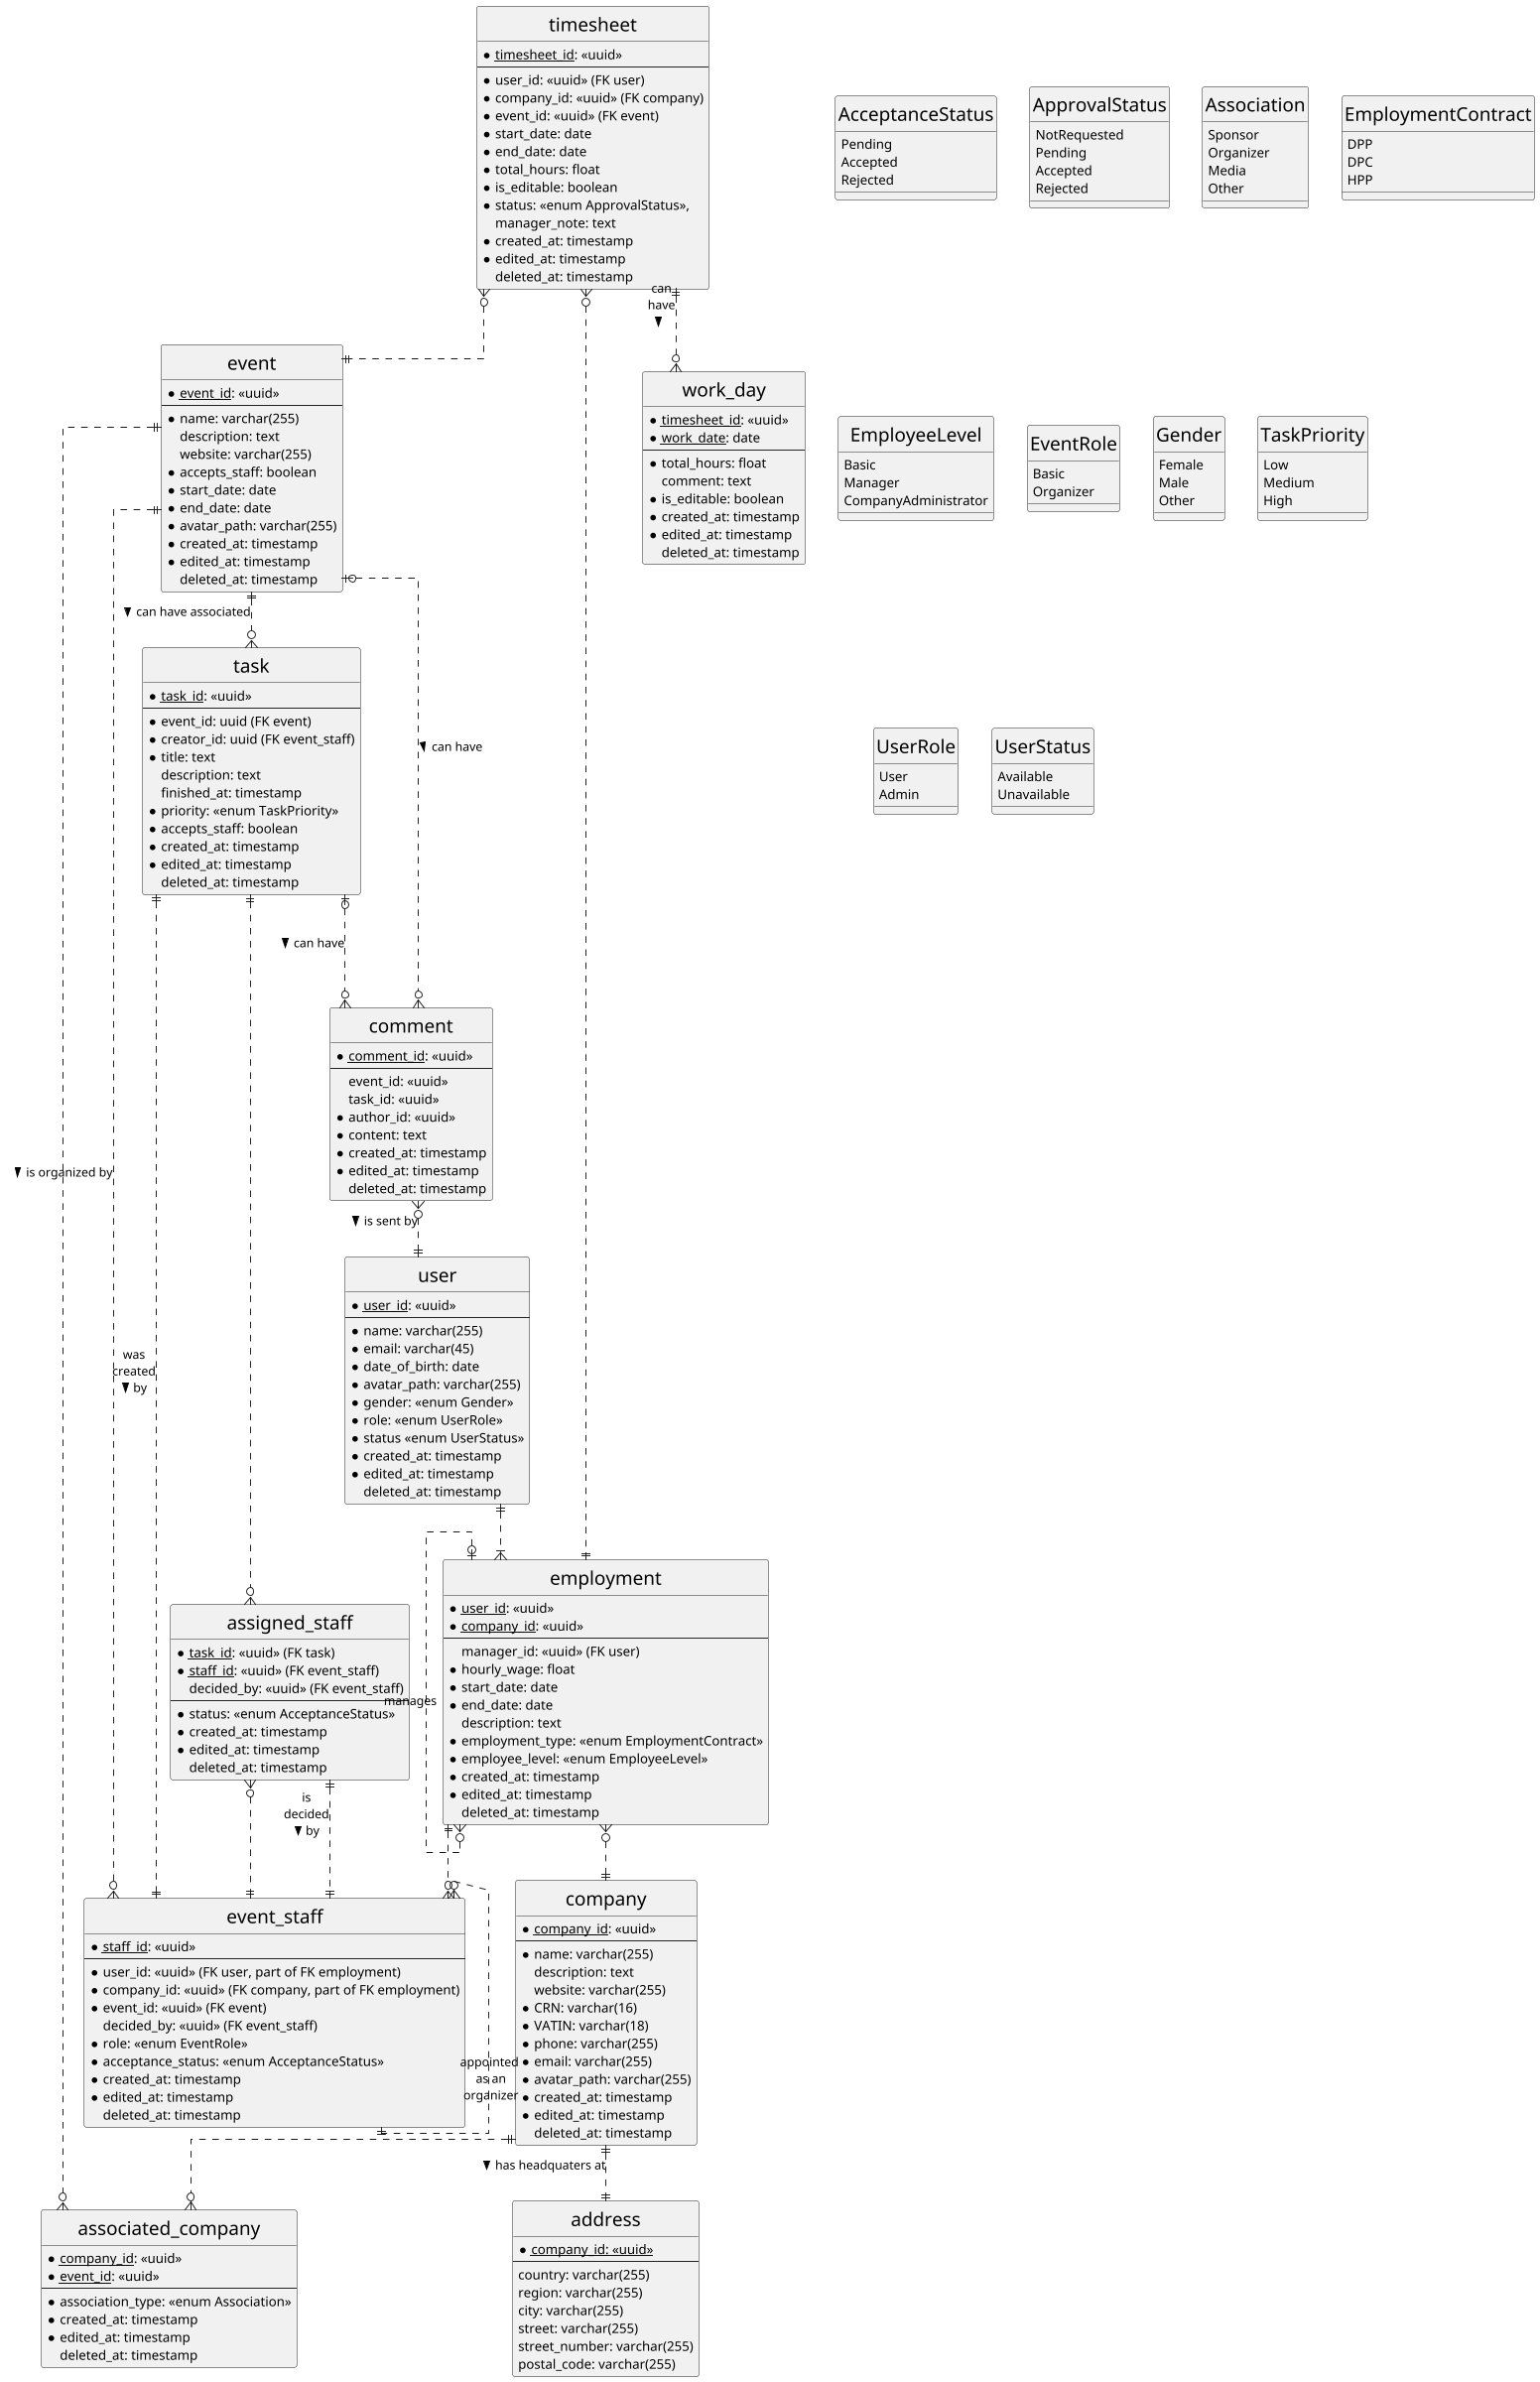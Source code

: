@startuml erd
skinparam Linetype ortho
skinparam classFontSize 20
scale 2400 * 2400
hide circle

/'
  Denotes the status of an employee\'s request to work on an event.
'/
enum AcceptanceStatus {
    Pending
    Accepted
    Rejected
}

enum ApprovalStatus {
    /'
      A temporary state which preceeds a `Pending` state.

      Suggests an employee currently modifies its workdays
      and does not want to get his/her timesheet verified yet.
    '/
    NotRequested
    Pending
    Accepted
    Rejected
}

/'
  Denotes the type of association that a company has with an event.
'/
enum Association {
    Sponsor
    Organizer
    Media
    Other
}

/'
  Denotes the type of employment an employee may have with a company.
'/
enum EmploymentContract {
    DPP
    DPC
    HPP
}

/'
  Denotes whether the employee has managerial responsibilities / privileges
  within a company, or not. The Upper Manager role represents the overall
  responsible person (people) that take care of the company in the system.
'/
enum EmployeeLevel {
    Basic
    Manager
    CompanyAdministrator
}

/'
  Denotes whether the employee has additional (organizer) privileges
  within a given event.
'/
enum EventRole {
    Basic
    Organizer
}

/'
  Denotes a gender types that user is allowed to choose from.
'/
enum Gender {
    Female
    Male
    Other
}

/'
  Denotes the priority of a task assigned to event staff.
'/
enum TaskPriority {
    Low
    Medium
    High
}

/'
  Denotes the privileges of a user in terms of interactions with the system
  as a whole.
'/
enum UserRole {
    User
    Admin
}

/'
  Denotes the availability of a user in terms of employment
  and task opportunities.
'/
enum UserStatus {
    Available
    Unavailable
}

entity user {
    *<u>user_id</u>: <<uuid>>
    ---
    ' Full name. They will log in using their email.
    *name: varchar(255)
    *email: varchar(45)
    *date_of_birth: date
    *avatar_path: varchar(255)
    *gender: <<enum Gender>>
    *role: <<enum UserRole>>
    *status <<enum UserStatus>>
    *created_at: timestamp
    *edited_at: timestamp
    deleted_at: timestamp
}

entity timesheet {
    *<u>timesheet_id</u>: <<uuid>>
    ---
    *user_id: <<uuid>> (FK user)
    *company_id: <<uuid>> (FK company)
    *event_id: <<uuid>> (FK event)
    *start_date: date
    *end_date: date
    *total_hours: float
    *is_editable: boolean
    *status: <<enum ApprovalStatus>>,
    ' allows managers to leave notes in case of errors.
    manager_note: text
    *created_at: timestamp
    *edited_at: timestamp
    deleted_at: timestamp
}

entity work_day {
    *<u>timesheet_id</u>: <<uuid>>
    *<u>work_date</u>: date
    ---
    *total_hours: float
    comment: text
    *is_editable: boolean
    *created_at: timestamp
    *edited_at: timestamp
    deleted_at: timestamp
}

entity event {
    *<u>event_id</u>: <<uuid>>
    ---
    *name: varchar(255)
    description: text
    website: varchar(255)
    *accepts_staff: boolean
    *start_date: date
    *end_date: date
    *avatar_path: varchar(255)
    *created_at: timestamp
    *edited_at: timestamp
    deleted_at: timestamp
}

entity task {
    *<u>task_id</u>: <<uuid>>
    --
    *event_id: uuid (FK event)
    *creator_id: uuid (FK event_staff)
    *title: text
    description: text
    finished_at: timestamp
    *priority: <<enum TaskPriority>>
    *accepts_staff: boolean
    *created_at: timestamp
    *edited_at: timestamp
    deleted_at: timestamp
}

entity assigned_staff {
    *<u>task_id</u>: <<uuid>> (FK task)
    *<u>staff_id</u>: <<uuid>> (FK event_staff)
    decided_by: <<uuid>> (FK event_staff)
    ---
    *status: <<enum AcceptanceStatus>>
    *created_at: timestamp
    *edited_at: timestamp
    deleted_at: timestamp
}

together {
    entity company {
        *<u>company_id</u>: <<uuid>>
        ---
        *name: varchar(255)
        description: text
        website: varchar(255)
        /' A Company Registration Number.

        Note: Different European countries use different format, some just
                numbers, some letters as well, but they all fit into 16 characters.
        '/
        *CRN: varchar(16)
        /'
        A Value-Added Tax Identification Number.

        Note: China seems to have a longest format with 18 characters.
        '/
        *VATIN: varchar(18)
        *phone: varchar(255)
        *email: varchar(255)
        *avatar_path: varchar(255)
        *created_at: timestamp
        *edited_at: timestamp
        deleted_at: timestamp
    }

    /' 
        Normalization for compound type address.
        In case we want to expand some filtering.
        Also normalization.
    '/
    entity address {
        *<u>company_id<u>: <<uuid>>
        ---
        country: varchar(255)
        region: varchar(255)
        city: varchar(255)
        street: varchar(255)
        street_number: varchar(255)
        postal_code: varchar(255)
    }
}

entity associated_company {
    *<u>company_id</u>: <<uuid>>
    *<u>event_id</u>: <<uuid>>
    ---
    *association_type: <<enum Association>>
    *created_at: timestamp
    *edited_at: timestamp
    deleted_at: timestamp
}

entity employment {
    *<u>user_id</u>: <<uuid>>
    *<u>company_id</u>: <<uuid>>
    ---
    /' 
        manager_id and company_id give us the manager\'s employment record.
        manager_id is therefore the user ID of the manager.
    '/
    manager_id: <<uuid>> (FK user)
    *hourly_wage: float
    *start_date: date
    *end_date: date
    ' Allows for descriptions of the employment's purpose.
    description: text
    *employment_type: <<enum EmploymentContract>>
    *employee_level: <<enum EmployeeLevel>>
    *created_at: timestamp
    *edited_at: timestamp
    deleted_at: timestamp
}

entity event_staff {
    *<u>staff_id</u>: <<uuid>>  
    ---
    *user_id: <<uuid>> (FK user, part of FK employment)
    *company_id: <<uuid>> (FK company, part of FK employment)
    *event_id: <<uuid>> (FK event)
    decided_by: <<uuid>> (FK event_staff)
    *role: <<enum EventRole>>
    *acceptance_status: <<enum AcceptanceStatus>>
    *created_at: timestamp
    *edited_at: timestamp
    deleted_at: timestamp
}

entity comment {
    *<u>comment_id</u>: <<uuid>>
    ---
    /' 
        Note that the nullability of event_id 
        and task_id is a xor relationship.
        So either event_id is null, and task_id is not null, or the opposite.
        They can\'t both be null, or both not be null.
    '/
    event_id: <<uuid>>
    task_id: <<uuid>>
    *author_id: <<uuid>>
    *content: text
    *created_at: timestamp
    *edited_at: timestamp
    deleted_at: timestamp
}

/'
  Class relations, possibly with labels.

  Note: One can use `u`, `r`, `d`, `b` values in relation syntax
        (e.g. `author|o-b-o{books`).


        It allows to request some table to be put `up` / `right`
        / `bottom` / `left` relative to some other table.

        This seems to be undocumented, but it works.
'/
user||..|{employment
timesheet}o..||employment
timesheet||..o{work_day : can\nhave\n >
timesheet}o..||event
employment||..o{event_staff
employment}o..||company
employment|o..o{employment : manages
event||.o{associated_company
company||..o{associated_company
company||..||address : has headquaters at >
event||..o{event_staff : is organized by >
event||..o{task : can have associated >
event|o...o{comment : can have >
task|o...o{comment : can have >
comment}o..||user : is sent by >
task||..||event_staff : was\ncreated\nby >
task||..o{assigned_staff
assigned_staff}o..||event_staff
assigned_staff||..||event_staff : is\ndecided\nby >
event_staff}o..||event_staff : appointed\n as an\n organizer
@enduml